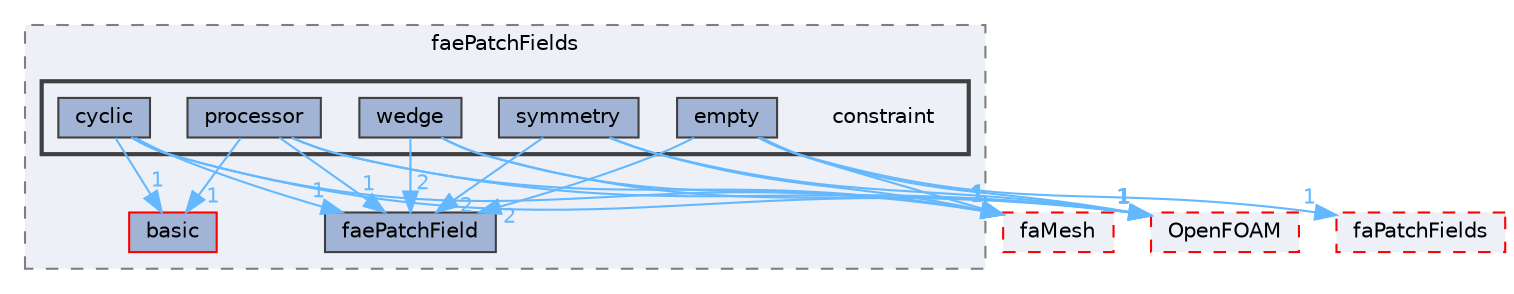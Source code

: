 digraph "src/finiteArea/fields/faePatchFields/constraint"
{
 // LATEX_PDF_SIZE
  bgcolor="transparent";
  edge [fontname=Helvetica,fontsize=10,labelfontname=Helvetica,labelfontsize=10];
  node [fontname=Helvetica,fontsize=10,shape=box,height=0.2,width=0.4];
  compound=true
  subgraph clusterdir_df4e6442309378257387a8327f9cd3cb {
    graph [ bgcolor="#edf0f7", pencolor="grey50", label="faePatchFields", fontname=Helvetica,fontsize=10 style="filled,dashed", URL="dir_df4e6442309378257387a8327f9cd3cb.html",tooltip=""]
  dir_9a9f627b286188d2cd1baa0c83c91946 [label="basic", fillcolor="#a2b4d6", color="red", style="filled", URL="dir_9a9f627b286188d2cd1baa0c83c91946.html",tooltip=""];
  dir_89f267ce19ccb856c83f45a6dc92ab14 [label="faePatchField", fillcolor="#a2b4d6", color="grey25", style="filled", URL="dir_89f267ce19ccb856c83f45a6dc92ab14.html",tooltip=""];
  subgraph clusterdir_e83479c5cbdc0de817f80b34628cf9bc {
    graph [ bgcolor="#edf0f7", pencolor="grey25", label="", fontname=Helvetica,fontsize=10 style="filled,bold", URL="dir_e83479c5cbdc0de817f80b34628cf9bc.html",tooltip=""]
    dir_e83479c5cbdc0de817f80b34628cf9bc [shape=plaintext, label="constraint"];
  dir_6092deb43c8562edefb27551b8853cd9 [label="cyclic", fillcolor="#a2b4d6", color="grey25", style="filled", URL="dir_6092deb43c8562edefb27551b8853cd9.html",tooltip=""];
  dir_63f314180b8a0f5c4ab181464a630aaa [label="empty", fillcolor="#a2b4d6", color="grey25", style="filled", URL="dir_63f314180b8a0f5c4ab181464a630aaa.html",tooltip=""];
  dir_616b61025726fecf715c57581e709647 [label="processor", fillcolor="#a2b4d6", color="grey25", style="filled", URL="dir_616b61025726fecf715c57581e709647.html",tooltip=""];
  dir_e90b912f691631c144f2a5a3341c81de [label="symmetry", fillcolor="#a2b4d6", color="grey25", style="filled", URL="dir_e90b912f691631c144f2a5a3341c81de.html",tooltip=""];
  dir_d8a163c547702fe8c54b191e02dd853c [label="wedge", fillcolor="#a2b4d6", color="grey25", style="filled", URL="dir_d8a163c547702fe8c54b191e02dd853c.html",tooltip=""];
  }
  }
  dir_f14612db68a06d13a87d37d60dc895d5 [label="faMesh", fillcolor="#edf0f7", color="red", style="filled,dashed", URL="dir_f14612db68a06d13a87d37d60dc895d5.html",tooltip=""];
  dir_c5473ff19b20e6ec4dfe5c310b3778a8 [label="OpenFOAM", fillcolor="#edf0f7", color="red", style="filled,dashed", URL="dir_c5473ff19b20e6ec4dfe5c310b3778a8.html",tooltip=""];
  dir_2ab18c7cf3ac70392000d64dbb3a76b5 [label="faPatchFields", fillcolor="#edf0f7", color="red", style="filled,dashed", URL="dir_2ab18c7cf3ac70392000d64dbb3a76b5.html",tooltip=""];
  dir_6092deb43c8562edefb27551b8853cd9->dir_89f267ce19ccb856c83f45a6dc92ab14 [headlabel="1", labeldistance=1.5 headhref="dir_000755_001284.html" href="dir_000755_001284.html" color="steelblue1" fontcolor="steelblue1"];
  dir_6092deb43c8562edefb27551b8853cd9->dir_9a9f627b286188d2cd1baa0c83c91946 [headlabel="1", labeldistance=1.5 headhref="dir_000755_000205.html" href="dir_000755_000205.html" color="steelblue1" fontcolor="steelblue1"];
  dir_6092deb43c8562edefb27551b8853cd9->dir_c5473ff19b20e6ec4dfe5c310b3778a8 [headlabel="1", labeldistance=1.5 headhref="dir_000755_002695.html" href="dir_000755_002695.html" color="steelblue1" fontcolor="steelblue1"];
  dir_6092deb43c8562edefb27551b8853cd9->dir_f14612db68a06d13a87d37d60dc895d5 [headlabel="1", labeldistance=1.5 headhref="dir_000755_001295.html" href="dir_000755_001295.html" color="steelblue1" fontcolor="steelblue1"];
  dir_63f314180b8a0f5c4ab181464a630aaa->dir_2ab18c7cf3ac70392000d64dbb3a76b5 [headlabel="1", labeldistance=1.5 headhref="dir_001130_001307.html" href="dir_001130_001307.html" color="steelblue1" fontcolor="steelblue1"];
  dir_63f314180b8a0f5c4ab181464a630aaa->dir_89f267ce19ccb856c83f45a6dc92ab14 [headlabel="2", labeldistance=1.5 headhref="dir_001130_001284.html" href="dir_001130_001284.html" color="steelblue1" fontcolor="steelblue1"];
  dir_63f314180b8a0f5c4ab181464a630aaa->dir_c5473ff19b20e6ec4dfe5c310b3778a8 [headlabel="1", labeldistance=1.5 headhref="dir_001130_002695.html" href="dir_001130_002695.html" color="steelblue1" fontcolor="steelblue1"];
  dir_63f314180b8a0f5c4ab181464a630aaa->dir_f14612db68a06d13a87d37d60dc895d5 [headlabel="1", labeldistance=1.5 headhref="dir_001130_001295.html" href="dir_001130_001295.html" color="steelblue1" fontcolor="steelblue1"];
  dir_616b61025726fecf715c57581e709647->dir_89f267ce19ccb856c83f45a6dc92ab14 [headlabel="1", labeldistance=1.5 headhref="dir_003077_001284.html" href="dir_003077_001284.html" color="steelblue1" fontcolor="steelblue1"];
  dir_616b61025726fecf715c57581e709647->dir_9a9f627b286188d2cd1baa0c83c91946 [headlabel="1", labeldistance=1.5 headhref="dir_003077_000205.html" href="dir_003077_000205.html" color="steelblue1" fontcolor="steelblue1"];
  dir_616b61025726fecf715c57581e709647->dir_c5473ff19b20e6ec4dfe5c310b3778a8 [headlabel="1", labeldistance=1.5 headhref="dir_003077_002695.html" href="dir_003077_002695.html" color="steelblue1" fontcolor="steelblue1"];
  dir_616b61025726fecf715c57581e709647->dir_f14612db68a06d13a87d37d60dc895d5 [headlabel="1", labeldistance=1.5 headhref="dir_003077_001295.html" href="dir_003077_001295.html" color="steelblue1" fontcolor="steelblue1"];
  dir_e90b912f691631c144f2a5a3341c81de->dir_89f267ce19ccb856c83f45a6dc92ab14 [headlabel="2", labeldistance=1.5 headhref="dir_003916_001284.html" href="dir_003916_001284.html" color="steelblue1" fontcolor="steelblue1"];
  dir_e90b912f691631c144f2a5a3341c81de->dir_c5473ff19b20e6ec4dfe5c310b3778a8 [headlabel="1", labeldistance=1.5 headhref="dir_003916_002695.html" href="dir_003916_002695.html" color="steelblue1" fontcolor="steelblue1"];
  dir_e90b912f691631c144f2a5a3341c81de->dir_f14612db68a06d13a87d37d60dc895d5 [headlabel="1", labeldistance=1.5 headhref="dir_003916_001295.html" href="dir_003916_001295.html" color="steelblue1" fontcolor="steelblue1"];
  dir_d8a163c547702fe8c54b191e02dd853c->dir_89f267ce19ccb856c83f45a6dc92ab14 [headlabel="2", labeldistance=1.5 headhref="dir_004389_001284.html" href="dir_004389_001284.html" color="steelblue1" fontcolor="steelblue1"];
  dir_d8a163c547702fe8c54b191e02dd853c->dir_c5473ff19b20e6ec4dfe5c310b3778a8 [headlabel="1", labeldistance=1.5 headhref="dir_004389_002695.html" href="dir_004389_002695.html" color="steelblue1" fontcolor="steelblue1"];
  dir_d8a163c547702fe8c54b191e02dd853c->dir_f14612db68a06d13a87d37d60dc895d5 [headlabel="1", labeldistance=1.5 headhref="dir_004389_001295.html" href="dir_004389_001295.html" color="steelblue1" fontcolor="steelblue1"];
}
